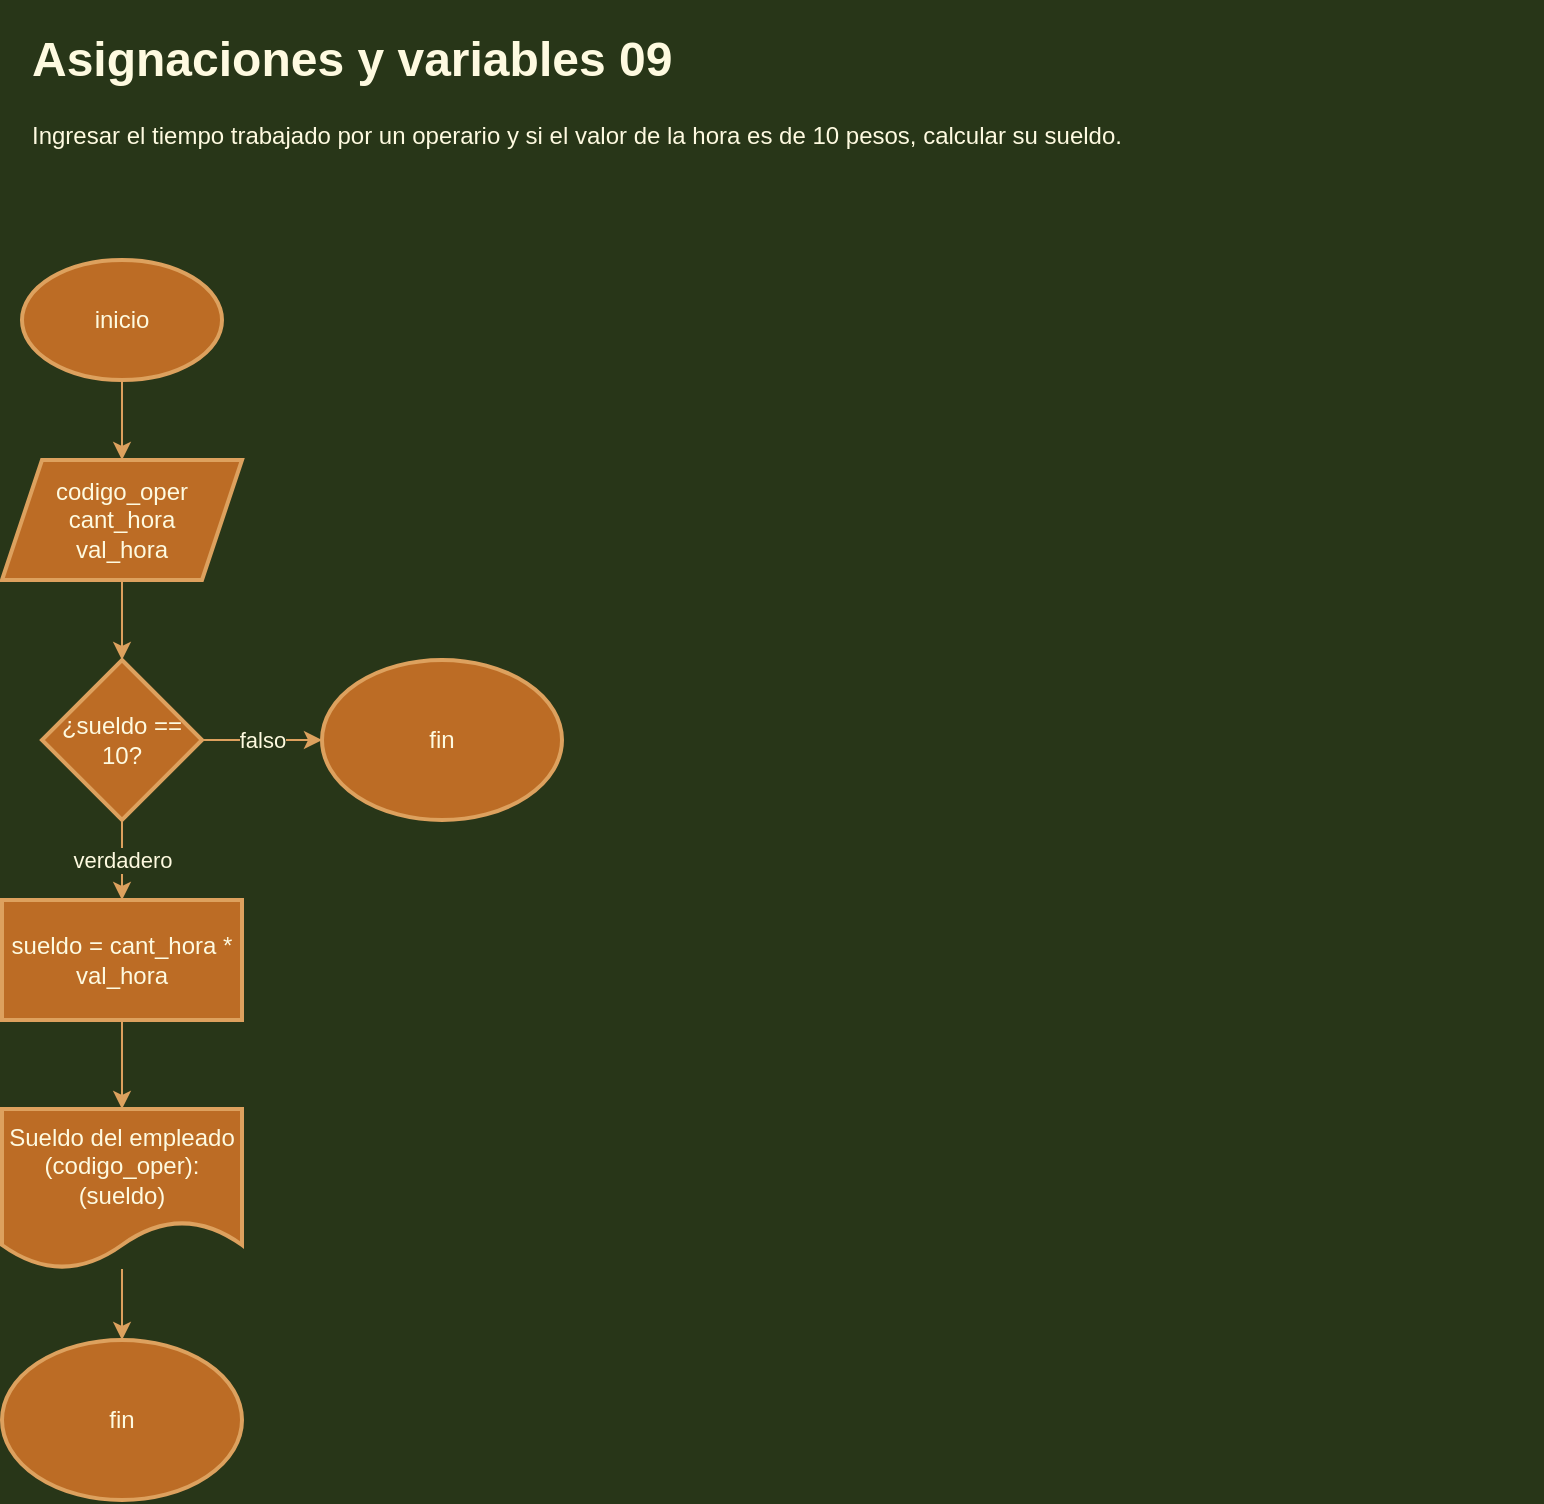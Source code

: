 <mxfile version="13.6.4" type="device"><diagram id="926Hf8iRIid5mIFQtM96" name="Page-1"><mxGraphModel dx="1422" dy="751" grid="1" gridSize="10" guides="1" tooltips="1" connect="1" arrows="1" fold="1" page="1" pageScale="1" pageWidth="827" pageHeight="1169" background="#283618" math="0" shadow="0"><root><mxCell id="0"/><mxCell id="1" parent="0"/><mxCell id="RhxfVTuQGc9Cxn3ZWZ0X-1" value="&lt;h1&gt;Asignaciones y variables 09&lt;/h1&gt;&lt;p&gt;Ingresar el tiempo trabajado por un operario y si el valor de la hora es de 10 pesos, calcular su sueldo.&lt;br&gt;&lt;/p&gt;" style="text;html=1;strokeColor=none;fillColor=none;spacing=5;spacingTop=-20;whiteSpace=wrap;overflow=hidden;rounded=0;fontColor=#FEFAE0;" vertex="1" parent="1"><mxGeometry x="40" y="40" width="760" height="120" as="geometry"/></mxCell><mxCell id="RhxfVTuQGc9Cxn3ZWZ0X-4" value="" style="edgeStyle=orthogonalEdgeStyle;rounded=0;orthogonalLoop=1;jettySize=auto;html=1;labelBackgroundColor=#283618;strokeColor=#DDA15E;fontColor=#FEFAE0;" edge="1" parent="1" source="RhxfVTuQGc9Cxn3ZWZ0X-2" target="RhxfVTuQGc9Cxn3ZWZ0X-3"><mxGeometry relative="1" as="geometry"/></mxCell><mxCell id="RhxfVTuQGc9Cxn3ZWZ0X-2" value="inicio" style="strokeWidth=2;html=1;shape=mxgraph.flowchart.start_1;whiteSpace=wrap;fillColor=#BC6C25;strokeColor=#DDA15E;fontColor=#FEFAE0;" vertex="1" parent="1"><mxGeometry x="40" y="160" width="100" height="60" as="geometry"/></mxCell><mxCell id="RhxfVTuQGc9Cxn3ZWZ0X-6" value="" style="edgeStyle=orthogonalEdgeStyle;rounded=0;orthogonalLoop=1;jettySize=auto;html=1;labelBackgroundColor=#283618;strokeColor=#DDA15E;fontColor=#FEFAE0;" edge="1" parent="1" source="RhxfVTuQGc9Cxn3ZWZ0X-3" target="RhxfVTuQGc9Cxn3ZWZ0X-5"><mxGeometry relative="1" as="geometry"/></mxCell><mxCell id="RhxfVTuQGc9Cxn3ZWZ0X-3" value="codigo_oper&lt;br&gt;cant_hora&lt;br&gt;val_hora" style="shape=parallelogram;perimeter=parallelogramPerimeter;whiteSpace=wrap;html=1;fixedSize=1;strokeWidth=2;fillColor=#BC6C25;strokeColor=#DDA15E;fontColor=#FEFAE0;" vertex="1" parent="1"><mxGeometry x="30" y="260" width="120" height="60" as="geometry"/></mxCell><mxCell id="RhxfVTuQGc9Cxn3ZWZ0X-8" value="verdadero" style="edgeStyle=orthogonalEdgeStyle;rounded=0;orthogonalLoop=1;jettySize=auto;html=1;labelBackgroundColor=#283618;strokeColor=#DDA15E;fontColor=#FEFAE0;" edge="1" parent="1" source="RhxfVTuQGc9Cxn3ZWZ0X-5" target="RhxfVTuQGc9Cxn3ZWZ0X-7"><mxGeometry relative="1" as="geometry"/></mxCell><mxCell id="RhxfVTuQGc9Cxn3ZWZ0X-14" value="falso" style="edgeStyle=orthogonalEdgeStyle;rounded=0;orthogonalLoop=1;jettySize=auto;html=1;labelBackgroundColor=#283618;strokeColor=#DDA15E;fontColor=#FEFAE0;" edge="1" parent="1" source="RhxfVTuQGc9Cxn3ZWZ0X-5" target="RhxfVTuQGc9Cxn3ZWZ0X-13"><mxGeometry relative="1" as="geometry"/></mxCell><mxCell id="RhxfVTuQGc9Cxn3ZWZ0X-5" value="¿sueldo == 10?" style="rhombus;whiteSpace=wrap;html=1;strokeWidth=2;fillColor=#BC6C25;strokeColor=#DDA15E;fontColor=#FEFAE0;" vertex="1" parent="1"><mxGeometry x="50" y="360" width="80" height="80" as="geometry"/></mxCell><mxCell id="RhxfVTuQGc9Cxn3ZWZ0X-10" value="" style="edgeStyle=orthogonalEdgeStyle;rounded=0;orthogonalLoop=1;jettySize=auto;html=1;labelBackgroundColor=#283618;strokeColor=#DDA15E;fontColor=#FEFAE0;" edge="1" parent="1" source="RhxfVTuQGc9Cxn3ZWZ0X-7" target="RhxfVTuQGc9Cxn3ZWZ0X-9"><mxGeometry relative="1" as="geometry"/></mxCell><mxCell id="RhxfVTuQGc9Cxn3ZWZ0X-7" value="sueldo = cant_hora * val_hora" style="whiteSpace=wrap;html=1;strokeWidth=2;fillColor=#BC6C25;strokeColor=#DDA15E;fontColor=#FEFAE0;" vertex="1" parent="1"><mxGeometry x="30" y="480" width="120" height="60" as="geometry"/></mxCell><mxCell id="RhxfVTuQGc9Cxn3ZWZ0X-12" value="" style="edgeStyle=orthogonalEdgeStyle;rounded=0;orthogonalLoop=1;jettySize=auto;html=1;labelBackgroundColor=#283618;strokeColor=#DDA15E;fontColor=#FEFAE0;" edge="1" parent="1" source="RhxfVTuQGc9Cxn3ZWZ0X-9" target="RhxfVTuQGc9Cxn3ZWZ0X-11"><mxGeometry relative="1" as="geometry"/></mxCell><mxCell id="RhxfVTuQGc9Cxn3ZWZ0X-9" value="Sueldo del empleado (codigo_oper): (sueldo)" style="shape=document;whiteSpace=wrap;html=1;boundedLbl=1;strokeWidth=2;fillColor=#BC6C25;strokeColor=#DDA15E;fontColor=#FEFAE0;" vertex="1" parent="1"><mxGeometry x="30" y="584.5" width="120" height="80" as="geometry"/></mxCell><mxCell id="RhxfVTuQGc9Cxn3ZWZ0X-11" value="fin" style="ellipse;whiteSpace=wrap;html=1;strokeWidth=2;fillColor=#BC6C25;strokeColor=#DDA15E;fontColor=#FEFAE0;" vertex="1" parent="1"><mxGeometry x="30" y="700" width="120" height="80" as="geometry"/></mxCell><mxCell id="RhxfVTuQGc9Cxn3ZWZ0X-13" value="fin" style="ellipse;whiteSpace=wrap;html=1;strokeWidth=2;fillColor=#BC6C25;strokeColor=#DDA15E;fontColor=#FEFAE0;" vertex="1" parent="1"><mxGeometry x="190" y="360" width="120" height="80" as="geometry"/></mxCell></root></mxGraphModel></diagram></mxfile>